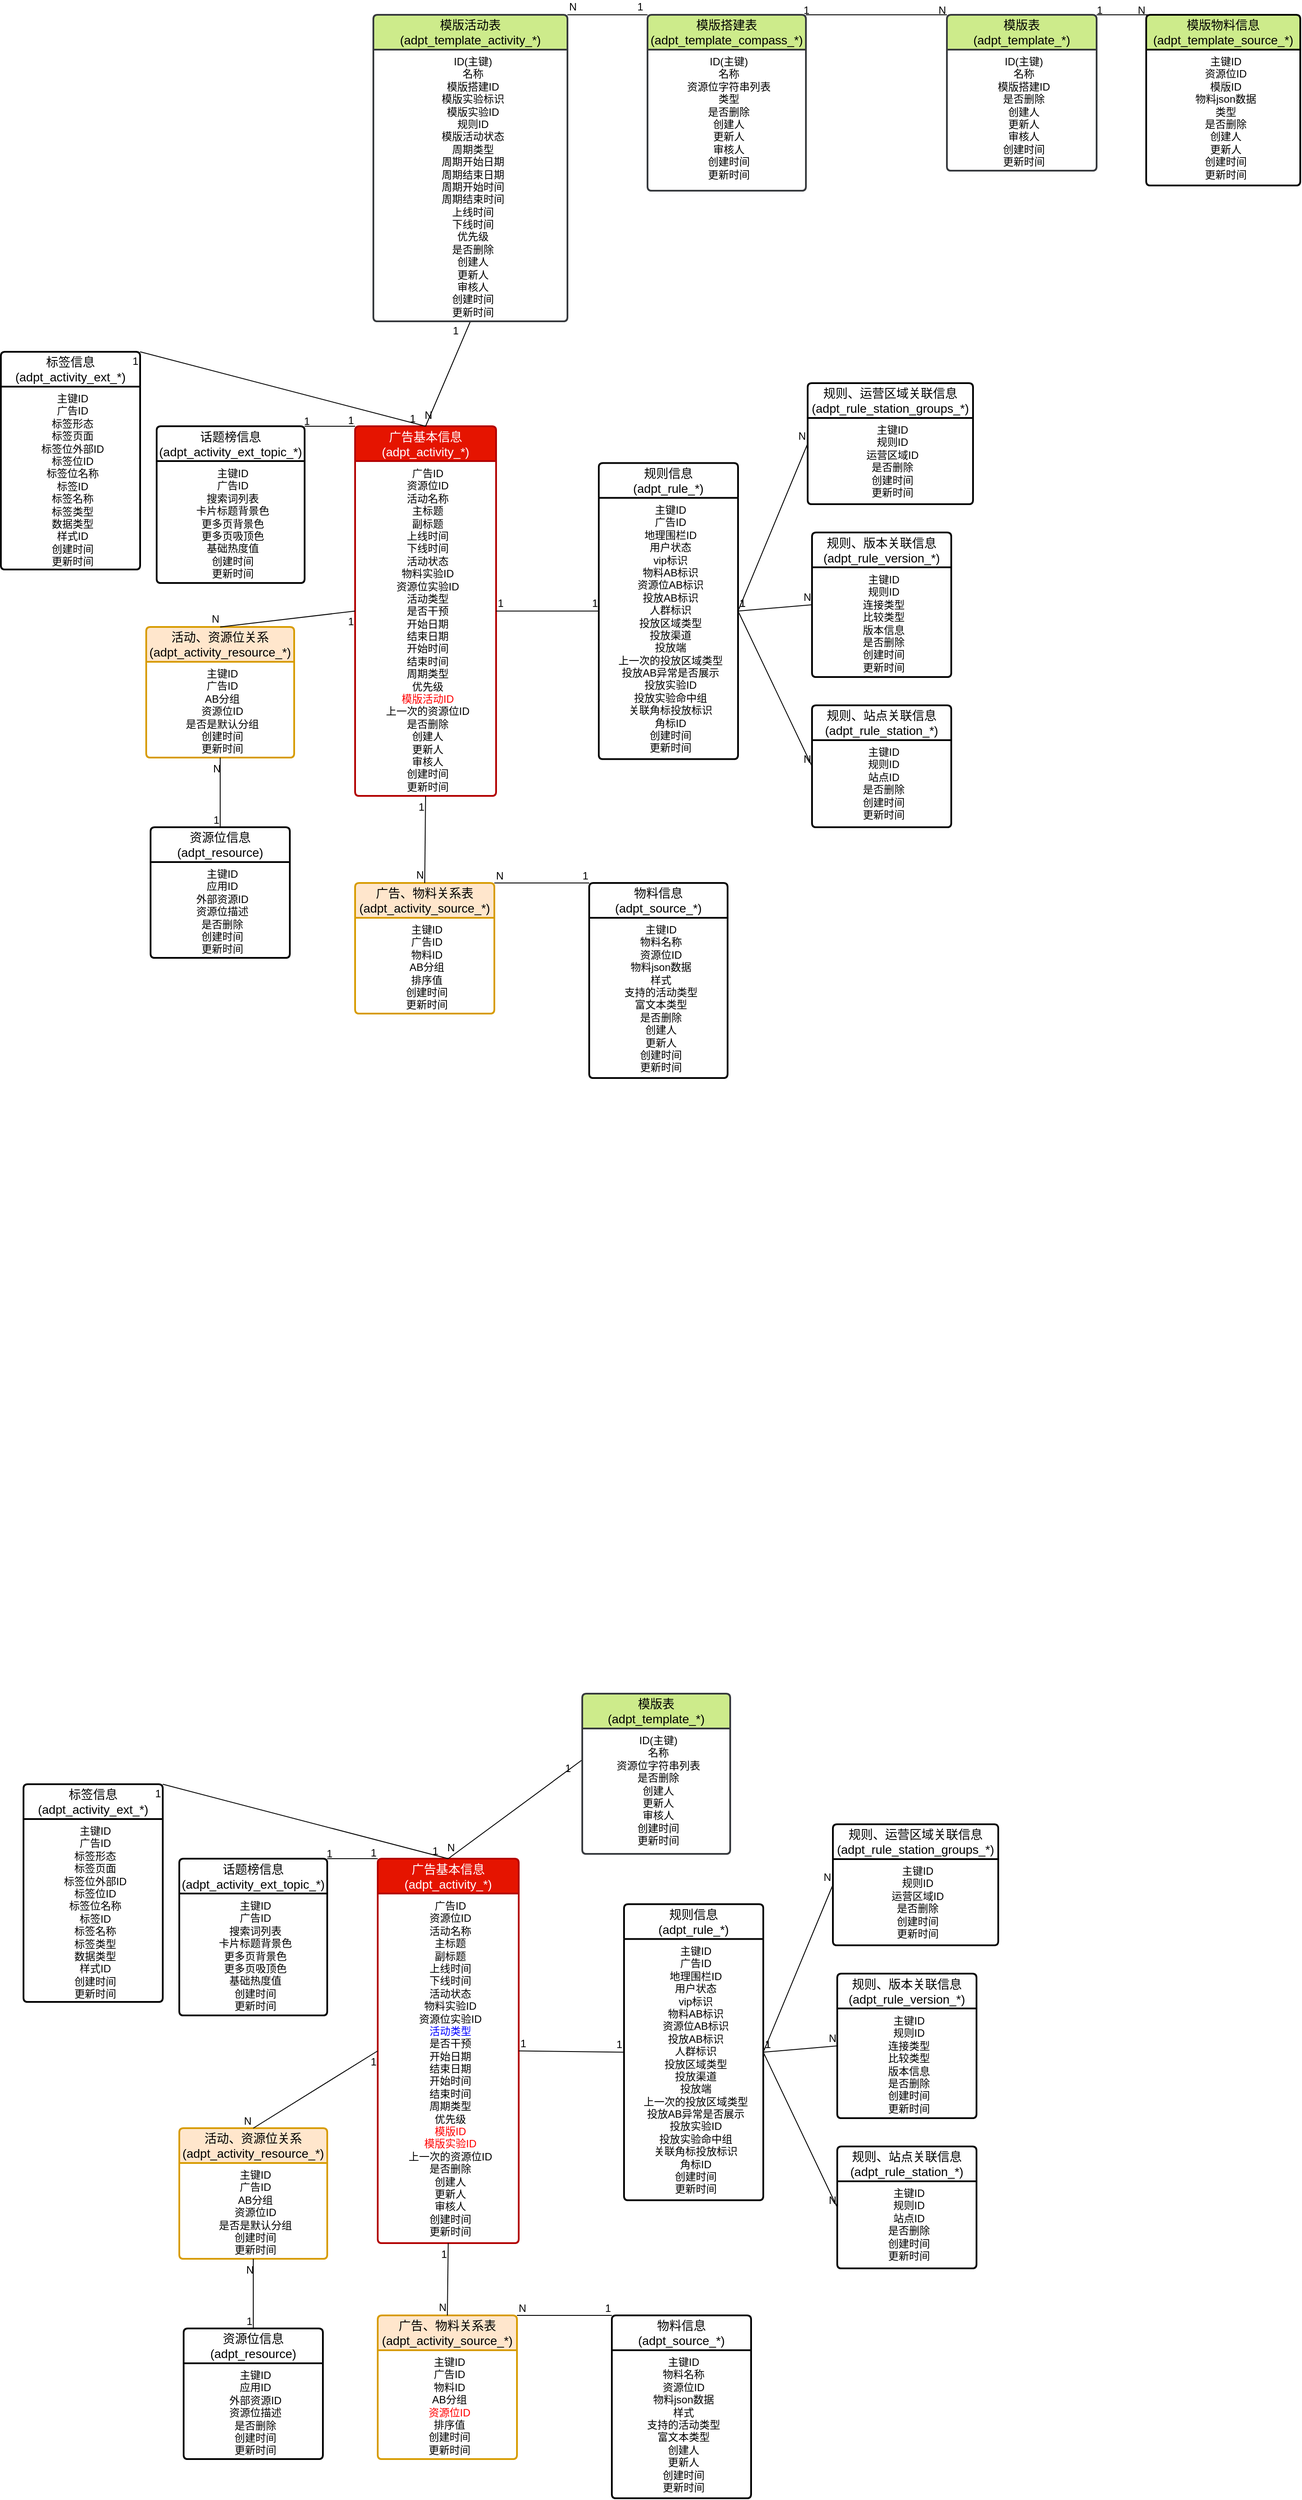 <mxfile version="21.7.5" type="github">
  <diagram id="J9S4pAInpbBgbPKqcIev" name="Page-1">
    <mxGraphModel dx="37" dy="395" grid="0" gridSize="10" guides="1" tooltips="1" connect="1" arrows="1" fold="1" page="0" pageScale="1" pageWidth="827" pageHeight="1169" background="#FFFFFF" math="0" shadow="0">
      <root>
        <mxCell id="0" />
        <mxCell id="1" parent="0" />
        <mxCell id="zD2Na2t0oZL5t_VKpWng-9" value="广告基本信息&lt;br&gt;(adpt_activity_*)" style="swimlane;childLayout=stackLayout;horizontal=1;startSize=40;horizontalStack=0;rounded=1;fontSize=14;fontStyle=0;strokeWidth=2;resizeParent=0;resizeLast=1;shadow=0;dashed=0;align=center;arcSize=4;whiteSpace=wrap;html=1;fillColor=#e51400;fontColor=#ffffff;strokeColor=#B20000;" parent="1" vertex="1">
          <mxGeometry x="1275" y="715.5" width="162" height="424.5" as="geometry">
            <mxRectangle x="1340" y="1010" width="140" height="29" as="alternateBounds" />
          </mxGeometry>
        </mxCell>
        <mxCell id="zD2Na2t0oZL5t_VKpWng-10" value="广告ID&lt;br&gt;资源位ID&lt;br&gt;活动名称&lt;br&gt;主标题&lt;br&gt;副标题&lt;br&gt;上线时间&lt;br&gt;下线时间&lt;br&gt;活动状态&lt;br&gt;物料实验ID&lt;br&gt;资源位实验ID&lt;br&gt;活动类型&lt;br&gt;是否干预&lt;br&gt;开始日期&lt;br&gt;结束日期&lt;br&gt;开始时间&lt;br&gt;结束时间&lt;br&gt;周期类型&lt;br&gt;优先级&lt;br&gt;&lt;font color=&quot;#ff0000&quot;&gt;模版活动ID&lt;/font&gt;&lt;br&gt;上一次的资源位ID&lt;br&gt;是否删除&lt;br&gt;创建人&lt;br&gt;更新人&lt;br&gt;审核人&lt;br&gt;创建时间&lt;br&gt;更新时间" style="align=center;strokeColor=none;fillColor=none;spacingLeft=4;fontSize=12;verticalAlign=top;resizable=0;rotatable=0;part=1;html=1;" parent="zD2Na2t0oZL5t_VKpWng-9" vertex="1">
          <mxGeometry y="40" width="162" height="384.5" as="geometry" />
        </mxCell>
        <mxCell id="zD2Na2t0oZL5t_VKpWng-11" value="标签信息&lt;br&gt;(adpt_activity_ext_*)" style="swimlane;childLayout=stackLayout;horizontal=1;startSize=40;horizontalStack=0;rounded=1;fontSize=14;fontStyle=0;strokeWidth=2;resizeParent=0;resizeLast=1;shadow=0;dashed=0;align=center;arcSize=4;whiteSpace=wrap;html=1;" parent="1" vertex="1">
          <mxGeometry x="868" y="630" width="160" height="250" as="geometry">
            <mxRectangle x="1250" y="880" width="120" height="29" as="alternateBounds" />
          </mxGeometry>
        </mxCell>
        <mxCell id="zD2Na2t0oZL5t_VKpWng-12" value="主键ID&lt;br&gt;广告ID&lt;br&gt;标签形态&lt;br&gt;标签页面&lt;br&gt;标签位外部ID&lt;br&gt;标签位ID&lt;br&gt;标签位名称&lt;br&gt;标签ID&lt;br&gt;标签名称&lt;br&gt;标签类型&lt;br&gt;数据类型&lt;br&gt;样式ID&lt;br&gt;创建时间&lt;br style=&quot;border-color: var(--border-color);&quot;&gt;更新时间" style="align=center;strokeColor=none;fillColor=none;spacingLeft=4;fontSize=12;verticalAlign=top;resizable=0;rotatable=0;part=1;html=1;" parent="zD2Na2t0oZL5t_VKpWng-11" vertex="1">
          <mxGeometry y="40" width="160" height="210" as="geometry" />
        </mxCell>
        <mxCell id="zD2Na2t0oZL5t_VKpWng-13" value="话题榜信息&lt;br&gt;(adpt_activity_ext_topic_*)" style="swimlane;childLayout=stackLayout;horizontal=1;startSize=40;horizontalStack=0;rounded=1;fontSize=14;fontStyle=0;strokeWidth=2;resizeParent=0;resizeLast=1;shadow=0;dashed=0;align=center;arcSize=4;whiteSpace=wrap;html=1;" parent="1" vertex="1">
          <mxGeometry x="1047" y="715.5" width="170" height="180" as="geometry">
            <mxRectangle x="1480" y="880" width="120" height="29" as="alternateBounds" />
          </mxGeometry>
        </mxCell>
        <mxCell id="zD2Na2t0oZL5t_VKpWng-14" value="主键ID&lt;br&gt;广告ID&lt;br&gt;搜索词列表&lt;br&gt;卡片标题背景色&lt;br&gt;更多页背景色&lt;br&gt;更多页吸顶色&lt;br&gt;基础热度值&lt;br&gt;创建时间&lt;br style=&quot;border-color: var(--border-color);&quot;&gt;更新时间" style="align=center;strokeColor=none;fillColor=none;spacingLeft=4;fontSize=12;verticalAlign=top;resizable=0;rotatable=0;part=1;html=1;" parent="zD2Na2t0oZL5t_VKpWng-13" vertex="1">
          <mxGeometry y="40" width="170" height="140" as="geometry" />
        </mxCell>
        <mxCell id="zD2Na2t0oZL5t_VKpWng-15" value="活动、资源位关系&lt;br&gt;(adpt_activity_resource_*)" style="swimlane;childLayout=stackLayout;horizontal=1;startSize=40;horizontalStack=0;rounded=1;fontSize=14;fontStyle=0;strokeWidth=2;resizeParent=0;resizeLast=1;shadow=0;dashed=0;align=center;arcSize=4;whiteSpace=wrap;html=1;fillColor=#ffe6cc;strokeColor=#d79b00;" parent="1" vertex="1">
          <mxGeometry x="1035" y="946" width="170" height="150" as="geometry">
            <mxRectangle x="1150" y="1060" width="150" height="29" as="alternateBounds" />
          </mxGeometry>
        </mxCell>
        <mxCell id="zD2Na2t0oZL5t_VKpWng-16" value="主键ID&lt;br&gt;广告ID&lt;br&gt;AB分组&lt;br&gt;资源位ID&lt;br&gt;是否是默认分组&lt;br&gt;创建时间&lt;br style=&quot;border-color: var(--border-color);&quot;&gt;更新时间" style="align=center;strokeColor=none;fillColor=none;spacingLeft=4;fontSize=12;verticalAlign=top;resizable=0;rotatable=0;part=1;html=1;" parent="zD2Na2t0oZL5t_VKpWng-15" vertex="1">
          <mxGeometry y="40" width="170" height="110" as="geometry" />
        </mxCell>
        <mxCell id="zD2Na2t0oZL5t_VKpWng-17" value="广告、物料关系表&lt;br&gt;(adpt_activity_source_*)" style="swimlane;childLayout=stackLayout;horizontal=1;startSize=40;horizontalStack=0;rounded=1;fontSize=14;fontStyle=0;strokeWidth=2;resizeParent=0;resizeLast=1;shadow=0;dashed=0;align=center;arcSize=4;whiteSpace=wrap;html=1;fillColor=#ffe6cc;strokeColor=#d79b00;" parent="1" vertex="1">
          <mxGeometry x="1275" y="1240" width="160" height="150" as="geometry">
            <mxRectangle x="1330" y="1110" width="160" height="29" as="alternateBounds" />
          </mxGeometry>
        </mxCell>
        <mxCell id="zD2Na2t0oZL5t_VKpWng-18" value="主键ID&lt;br&gt;广告ID&lt;br&gt;物料ID&lt;br&gt;AB分组&lt;br&gt;排序值&lt;br&gt;创建时间&lt;br style=&quot;border-color: var(--border-color);&quot;&gt;更新时间" style="align=center;strokeColor=none;fillColor=none;spacingLeft=4;fontSize=12;verticalAlign=top;resizable=0;rotatable=0;part=1;html=1;" parent="zD2Na2t0oZL5t_VKpWng-17" vertex="1">
          <mxGeometry y="40" width="160" height="110" as="geometry" />
        </mxCell>
        <mxCell id="zD2Na2t0oZL5t_VKpWng-19" value="资源位信息&lt;br&gt;(adpt_resource)" style="swimlane;childLayout=stackLayout;horizontal=1;startSize=40;horizontalStack=0;rounded=1;fontSize=14;fontStyle=0;strokeWidth=2;resizeParent=0;resizeLast=1;shadow=0;dashed=0;align=center;arcSize=4;whiteSpace=wrap;html=1;" parent="1" vertex="1">
          <mxGeometry x="1040" y="1176" width="160" height="150" as="geometry">
            <mxRectangle x="1170" y="1310" width="120" height="29" as="alternateBounds" />
          </mxGeometry>
        </mxCell>
        <mxCell id="zD2Na2t0oZL5t_VKpWng-20" value="主键ID&lt;br&gt;应用ID&lt;br&gt;外部资源ID&lt;br&gt;资源位描述&lt;br&gt;是否删除&lt;br&gt;创建时间&lt;br style=&quot;border-color: var(--border-color);&quot;&gt;更新时间" style="align=center;strokeColor=none;fillColor=none;spacingLeft=4;fontSize=12;verticalAlign=top;resizable=0;rotatable=0;part=1;html=1;" parent="zD2Na2t0oZL5t_VKpWng-19" vertex="1">
          <mxGeometry y="40" width="160" height="110" as="geometry" />
        </mxCell>
        <mxCell id="zD2Na2t0oZL5t_VKpWng-21" value="规则信息&lt;br&gt;(adpt_rule_*)" style="swimlane;childLayout=stackLayout;horizontal=1;startSize=40;horizontalStack=0;rounded=1;fontSize=14;fontStyle=0;strokeWidth=2;resizeParent=0;resizeLast=1;shadow=0;dashed=0;align=center;arcSize=4;whiteSpace=wrap;html=1;" parent="1" vertex="1">
          <mxGeometry x="1555" y="757.75" width="160" height="340" as="geometry">
            <mxRectangle x="1550" y="854.5" width="160" height="29" as="alternateBounds" />
          </mxGeometry>
        </mxCell>
        <mxCell id="zD2Na2t0oZL5t_VKpWng-22" value="主键ID&lt;br&gt;广告ID&lt;br&gt;地理围栏ID&lt;br&gt;用户状态&lt;br&gt;vip标识&lt;br&gt;物料AB标识&lt;br&gt;资源位AB标识&lt;br&gt;投放AB标识&lt;br&gt;人群标识&lt;br&gt;投放区域类型&lt;br&gt;投放渠道&lt;br&gt;投放端&lt;br&gt;上一次的投放区域类型&lt;br&gt;投放AB异常是否展示&lt;br&gt;投放实验ID&lt;br&gt;投放实验命中组&lt;br&gt;关联角标投放标识&lt;br&gt;角标ID&lt;br&gt;创建时间&lt;br&gt;更新时间" style="align=center;strokeColor=none;fillColor=none;spacingLeft=4;fontSize=12;verticalAlign=top;resizable=0;rotatable=0;part=1;html=1;" parent="zD2Na2t0oZL5t_VKpWng-21" vertex="1">
          <mxGeometry y="40" width="160" height="300" as="geometry" />
        </mxCell>
        <mxCell id="zD2Na2t0oZL5t_VKpWng-23" value="规则、运营区域关联信息&lt;br&gt;(adpt_rule_station_groups_*)" style="swimlane;childLayout=stackLayout;horizontal=1;startSize=40;horizontalStack=0;rounded=1;fontSize=14;fontStyle=0;strokeWidth=2;resizeParent=0;resizeLast=1;shadow=0;dashed=0;align=center;arcSize=4;whiteSpace=wrap;html=1;" parent="1" vertex="1">
          <mxGeometry x="1795" y="666" width="190" height="139" as="geometry">
            <mxRectangle x="1790" y="880" width="200" height="29" as="alternateBounds" />
          </mxGeometry>
        </mxCell>
        <mxCell id="zD2Na2t0oZL5t_VKpWng-24" value="主键ID&lt;br&gt;规则ID&lt;br&gt;运营区域ID&lt;br&gt;是否删除&lt;br&gt;创建时间&lt;br&gt;更新时间" style="align=center;strokeColor=none;fillColor=none;spacingLeft=4;fontSize=12;verticalAlign=top;resizable=0;rotatable=0;part=1;html=1;" parent="zD2Na2t0oZL5t_VKpWng-23" vertex="1">
          <mxGeometry y="40" width="190" height="99" as="geometry" />
        </mxCell>
        <mxCell id="zD2Na2t0oZL5t_VKpWng-25" style="edgeStyle=orthogonalEdgeStyle;rounded=0;orthogonalLoop=1;jettySize=auto;html=1;exitX=0.5;exitY=1;exitDx=0;exitDy=0;" parent="zD2Na2t0oZL5t_VKpWng-23" source="zD2Na2t0oZL5t_VKpWng-24" target="zD2Na2t0oZL5t_VKpWng-24" edge="1">
          <mxGeometry relative="1" as="geometry" />
        </mxCell>
        <mxCell id="zD2Na2t0oZL5t_VKpWng-27" value="规则、站点关联信息&lt;br&gt;(adpt_rule_station_*)" style="swimlane;childLayout=stackLayout;horizontal=1;startSize=40;horizontalStack=0;rounded=1;fontSize=14;fontStyle=0;strokeWidth=2;resizeParent=0;resizeLast=1;shadow=0;dashed=0;align=center;arcSize=4;whiteSpace=wrap;html=1;" parent="1" vertex="1">
          <mxGeometry x="1800" y="1036" width="160" height="140" as="geometry">
            <mxRectangle x="1795" y="1140" width="170" height="29" as="alternateBounds" />
          </mxGeometry>
        </mxCell>
        <mxCell id="zD2Na2t0oZL5t_VKpWng-28" value="主键ID&lt;br&gt;规则ID&lt;br&gt;站点ID&lt;br&gt;是否删除&lt;br&gt;创建时间&lt;br&gt;更新时间" style="align=center;strokeColor=none;fillColor=none;spacingLeft=4;fontSize=12;verticalAlign=top;resizable=0;rotatable=0;part=1;html=1;" parent="zD2Na2t0oZL5t_VKpWng-27" vertex="1">
          <mxGeometry y="40" width="160" height="100" as="geometry" />
        </mxCell>
        <mxCell id="zD2Na2t0oZL5t_VKpWng-29" style="edgeStyle=orthogonalEdgeStyle;rounded=0;orthogonalLoop=1;jettySize=auto;html=1;exitX=0.5;exitY=1;exitDx=0;exitDy=0;" parent="zD2Na2t0oZL5t_VKpWng-27" source="zD2Na2t0oZL5t_VKpWng-28" target="zD2Na2t0oZL5t_VKpWng-28" edge="1">
          <mxGeometry relative="1" as="geometry" />
        </mxCell>
        <mxCell id="zD2Na2t0oZL5t_VKpWng-30" value="规则、版本关联信息&lt;br&gt;(adpt_rule_version_*)" style="swimlane;childLayout=stackLayout;horizontal=1;startSize=40;horizontalStack=0;rounded=1;fontSize=14;fontStyle=0;strokeWidth=2;resizeParent=0;resizeLast=1;shadow=0;dashed=0;align=center;arcSize=4;whiteSpace=wrap;html=1;" parent="1" vertex="1">
          <mxGeometry x="1800" y="837.5" width="160" height="166" as="geometry">
            <mxRectangle x="1790" y="1010" width="180" height="29" as="alternateBounds" />
          </mxGeometry>
        </mxCell>
        <mxCell id="zD2Na2t0oZL5t_VKpWng-31" value="主键ID&lt;br&gt;规则ID&lt;br&gt;连接类型&lt;br&gt;比较类型&lt;br&gt;版本信息&lt;br&gt;是否删除&lt;br&gt;创建时间&lt;br&gt;更新时间" style="align=center;strokeColor=none;fillColor=none;spacingLeft=4;fontSize=12;verticalAlign=top;resizable=0;rotatable=0;part=1;html=1;" parent="zD2Na2t0oZL5t_VKpWng-30" vertex="1">
          <mxGeometry y="40" width="160" height="126" as="geometry" />
        </mxCell>
        <mxCell id="zD2Na2t0oZL5t_VKpWng-32" style="edgeStyle=orthogonalEdgeStyle;rounded=0;orthogonalLoop=1;jettySize=auto;html=1;exitX=0.5;exitY=1;exitDx=0;exitDy=0;" parent="zD2Na2t0oZL5t_VKpWng-30" source="zD2Na2t0oZL5t_VKpWng-31" target="zD2Na2t0oZL5t_VKpWng-31" edge="1">
          <mxGeometry relative="1" as="geometry" />
        </mxCell>
        <mxCell id="zD2Na2t0oZL5t_VKpWng-33" value="物料信息&lt;br&gt;(adpt_source_*)" style="swimlane;childLayout=stackLayout;horizontal=1;startSize=40;horizontalStack=0;rounded=1;fontSize=14;fontStyle=0;strokeWidth=2;resizeParent=0;resizeLast=1;shadow=0;dashed=0;align=center;arcSize=4;whiteSpace=wrap;html=1;" parent="1" vertex="1">
          <mxGeometry x="1544" y="1240" width="159" height="224" as="geometry">
            <mxRectangle x="1350" y="1260" width="120" height="29" as="alternateBounds" />
          </mxGeometry>
        </mxCell>
        <mxCell id="zD2Na2t0oZL5t_VKpWng-34" value="主键ID&lt;br&gt;物料名称&lt;br&gt;资源位ID&lt;br&gt;物料json数据&lt;br&gt;样式&lt;br&gt;支持的活动类型&lt;br&gt;富文本类型&lt;br&gt;是否删除&lt;br&gt;创建人&lt;br&gt;更新人&lt;br&gt;创建时间&lt;br&gt;更新时间" style="align=center;strokeColor=none;fillColor=none;spacingLeft=4;fontSize=12;verticalAlign=top;resizable=0;rotatable=0;part=1;html=1;" parent="zD2Na2t0oZL5t_VKpWng-33" vertex="1">
          <mxGeometry y="40" width="159" height="184" as="geometry" />
        </mxCell>
        <mxCell id="zD2Na2t0oZL5t_VKpWng-35" value="" style="endArrow=none;html=1;rounded=0;exitX=1;exitY=0.5;exitDx=0;exitDy=0;entryX=0;entryY=0.5;entryDx=0;entryDy=0;" parent="1" source="zD2Na2t0oZL5t_VKpWng-9" target="zD2Na2t0oZL5t_VKpWng-21" edge="1">
          <mxGeometry relative="1" as="geometry">
            <mxPoint x="1445" y="920.07" as="sourcePoint" />
            <mxPoint x="1605" y="920.07" as="targetPoint" />
          </mxGeometry>
        </mxCell>
        <mxCell id="zD2Na2t0oZL5t_VKpWng-36" value="1" style="resizable=0;html=1;whiteSpace=wrap;align=left;verticalAlign=bottom;" parent="zD2Na2t0oZL5t_VKpWng-35" connectable="0" vertex="1">
          <mxGeometry x="-1" relative="1" as="geometry" />
        </mxCell>
        <mxCell id="zD2Na2t0oZL5t_VKpWng-37" value="1" style="resizable=0;html=1;whiteSpace=wrap;align=right;verticalAlign=bottom;" parent="zD2Na2t0oZL5t_VKpWng-35" connectable="0" vertex="1">
          <mxGeometry x="1" relative="1" as="geometry" />
        </mxCell>
        <mxCell id="zD2Na2t0oZL5t_VKpWng-39" value="" style="endArrow=none;html=1;rounded=0;exitX=1;exitY=0.5;exitDx=0;exitDy=0;entryX=0;entryY=0.5;entryDx=0;entryDy=0;" parent="1" source="zD2Na2t0oZL5t_VKpWng-21" target="zD2Na2t0oZL5t_VKpWng-23" edge="1">
          <mxGeometry relative="1" as="geometry">
            <mxPoint x="1645" y="1005" as="sourcePoint" />
            <mxPoint x="1805" y="1005" as="targetPoint" />
          </mxGeometry>
        </mxCell>
        <mxCell id="zD2Na2t0oZL5t_VKpWng-40" value="1" style="resizable=0;html=1;whiteSpace=wrap;align=left;verticalAlign=bottom;" parent="zD2Na2t0oZL5t_VKpWng-39" connectable="0" vertex="1">
          <mxGeometry x="-1" relative="1" as="geometry" />
        </mxCell>
        <mxCell id="zD2Na2t0oZL5t_VKpWng-41" value="N" style="resizable=0;html=1;whiteSpace=wrap;align=right;verticalAlign=bottom;" parent="zD2Na2t0oZL5t_VKpWng-39" connectable="0" vertex="1">
          <mxGeometry x="1" relative="1" as="geometry" />
        </mxCell>
        <mxCell id="zD2Na2t0oZL5t_VKpWng-42" value="" style="endArrow=none;html=1;rounded=0;entryX=0;entryY=0.5;entryDx=0;entryDy=0;exitX=1;exitY=0.5;exitDx=0;exitDy=0;" parent="1" source="zD2Na2t0oZL5t_VKpWng-21" target="zD2Na2t0oZL5t_VKpWng-30" edge="1">
          <mxGeometry relative="1" as="geometry">
            <mxPoint x="1705" y="926" as="sourcePoint" />
            <mxPoint x="1755" y="1065" as="targetPoint" />
          </mxGeometry>
        </mxCell>
        <mxCell id="zD2Na2t0oZL5t_VKpWng-43" value="1" style="resizable=0;html=1;whiteSpace=wrap;align=left;verticalAlign=bottom;" parent="zD2Na2t0oZL5t_VKpWng-42" connectable="0" vertex="1">
          <mxGeometry x="-1" relative="1" as="geometry" />
        </mxCell>
        <mxCell id="zD2Na2t0oZL5t_VKpWng-44" value="N" style="resizable=0;html=1;whiteSpace=wrap;align=right;verticalAlign=bottom;" parent="zD2Na2t0oZL5t_VKpWng-42" connectable="0" vertex="1">
          <mxGeometry x="1" relative="1" as="geometry" />
        </mxCell>
        <mxCell id="zD2Na2t0oZL5t_VKpWng-45" value="" style="endArrow=none;html=1;rounded=0;entryX=0;entryY=0.5;entryDx=0;entryDy=0;exitX=1;exitY=0.5;exitDx=0;exitDy=0;" parent="1" source="zD2Na2t0oZL5t_VKpWng-21" target="zD2Na2t0oZL5t_VKpWng-27" edge="1">
          <mxGeometry relative="1" as="geometry">
            <mxPoint x="1715" y="931" as="sourcePoint" />
            <mxPoint x="1815" y="931" as="targetPoint" />
          </mxGeometry>
        </mxCell>
        <mxCell id="zD2Na2t0oZL5t_VKpWng-46" value="1" style="resizable=0;html=1;whiteSpace=wrap;align=left;verticalAlign=bottom;" parent="zD2Na2t0oZL5t_VKpWng-45" connectable="0" vertex="1">
          <mxGeometry x="-1" relative="1" as="geometry" />
        </mxCell>
        <mxCell id="zD2Na2t0oZL5t_VKpWng-47" value="N" style="resizable=0;html=1;whiteSpace=wrap;align=right;verticalAlign=bottom;" parent="zD2Na2t0oZL5t_VKpWng-45" connectable="0" vertex="1">
          <mxGeometry x="1" relative="1" as="geometry" />
        </mxCell>
        <mxCell id="zD2Na2t0oZL5t_VKpWng-50" value="" style="endArrow=none;html=1;rounded=0;exitX=0.5;exitY=0;exitDx=0;exitDy=0;entryX=1;entryY=0;entryDx=0;entryDy=0;" parent="1" source="zD2Na2t0oZL5t_VKpWng-9" target="zD2Na2t0oZL5t_VKpWng-11" edge="1">
          <mxGeometry relative="1" as="geometry">
            <mxPoint x="1385" y="1320.16" as="sourcePoint" />
            <mxPoint x="1545" y="1320.16" as="targetPoint" />
          </mxGeometry>
        </mxCell>
        <mxCell id="zD2Na2t0oZL5t_VKpWng-51" value="1" style="resizable=0;html=1;whiteSpace=wrap;align=left;verticalAlign=bottom;" parent="zD2Na2t0oZL5t_VKpWng-50" connectable="0" vertex="1">
          <mxGeometry x="-1" relative="1" as="geometry">
            <mxPoint x="-20" as="offset" />
          </mxGeometry>
        </mxCell>
        <mxCell id="zD2Na2t0oZL5t_VKpWng-52" value="1" style="resizable=0;html=1;whiteSpace=wrap;align=right;verticalAlign=bottom;" parent="zD2Na2t0oZL5t_VKpWng-50" connectable="0" vertex="1">
          <mxGeometry x="1" relative="1" as="geometry">
            <mxPoint y="20" as="offset" />
          </mxGeometry>
        </mxCell>
        <mxCell id="zD2Na2t0oZL5t_VKpWng-53" value="" style="endArrow=none;html=1;rounded=0;exitX=0.5;exitY=1;exitDx=0;exitDy=0;entryX=0.5;entryY=0;entryDx=0;entryDy=0;" parent="1" source="zD2Na2t0oZL5t_VKpWng-9" target="zD2Na2t0oZL5t_VKpWng-17" edge="1">
          <mxGeometry relative="1" as="geometry">
            <mxPoint x="1415" y="1256" as="sourcePoint" />
            <mxPoint x="1575" y="1256" as="targetPoint" />
          </mxGeometry>
        </mxCell>
        <mxCell id="zD2Na2t0oZL5t_VKpWng-54" value="1" style="resizable=0;html=1;whiteSpace=wrap;align=left;verticalAlign=bottom;" parent="zD2Na2t0oZL5t_VKpWng-53" connectable="0" vertex="1">
          <mxGeometry x="-1" relative="1" as="geometry">
            <mxPoint x="-10" y="21" as="offset" />
          </mxGeometry>
        </mxCell>
        <mxCell id="zD2Na2t0oZL5t_VKpWng-55" value="N" style="resizable=0;html=1;whiteSpace=wrap;align=right;verticalAlign=bottom;" parent="zD2Na2t0oZL5t_VKpWng-53" connectable="0" vertex="1">
          <mxGeometry x="1" relative="1" as="geometry" />
        </mxCell>
        <mxCell id="zD2Na2t0oZL5t_VKpWng-56" value="" style="endArrow=none;html=1;rounded=0;entryX=1;entryY=0;entryDx=0;entryDy=0;exitX=0;exitY=0;exitDx=0;exitDy=0;" parent="1" source="zD2Na2t0oZL5t_VKpWng-9" target="zD2Na2t0oZL5t_VKpWng-13" edge="1">
          <mxGeometry relative="1" as="geometry">
            <mxPoint x="1281" y="716" as="sourcePoint" />
            <mxPoint x="1765" y="1306" as="targetPoint" />
          </mxGeometry>
        </mxCell>
        <mxCell id="zD2Na2t0oZL5t_VKpWng-57" value="1" style="resizable=0;html=1;whiteSpace=wrap;align=left;verticalAlign=bottom;" parent="zD2Na2t0oZL5t_VKpWng-56" connectable="0" vertex="1">
          <mxGeometry x="-1" relative="1" as="geometry">
            <mxPoint x="-10" y="2" as="offset" />
          </mxGeometry>
        </mxCell>
        <mxCell id="zD2Na2t0oZL5t_VKpWng-58" value="1" style="resizable=0;html=1;whiteSpace=wrap;align=right;verticalAlign=bottom;" parent="zD2Na2t0oZL5t_VKpWng-56" connectable="0" vertex="1">
          <mxGeometry x="1" relative="1" as="geometry">
            <mxPoint x="7" y="3" as="offset" />
          </mxGeometry>
        </mxCell>
        <mxCell id="zD2Na2t0oZL5t_VKpWng-59" value="" style="endArrow=none;html=1;rounded=0;exitX=1;exitY=0;exitDx=0;exitDy=0;entryX=0;entryY=0;entryDx=0;entryDy=0;" parent="1" source="zD2Na2t0oZL5t_VKpWng-17" target="zD2Na2t0oZL5t_VKpWng-33" edge="1">
          <mxGeometry relative="1" as="geometry">
            <mxPoint x="1414.74" y="1035" as="sourcePoint" />
            <mxPoint x="1414.74" y="1105" as="targetPoint" />
          </mxGeometry>
        </mxCell>
        <mxCell id="zD2Na2t0oZL5t_VKpWng-60" value="N" style="resizable=0;html=1;whiteSpace=wrap;align=left;verticalAlign=bottom;" parent="zD2Na2t0oZL5t_VKpWng-59" connectable="0" vertex="1">
          <mxGeometry x="-1" relative="1" as="geometry">
            <mxPoint as="offset" />
          </mxGeometry>
        </mxCell>
        <mxCell id="zD2Na2t0oZL5t_VKpWng-61" value="1" style="resizable=0;html=1;whiteSpace=wrap;align=right;verticalAlign=bottom;" parent="zD2Na2t0oZL5t_VKpWng-59" connectable="0" vertex="1">
          <mxGeometry x="1" relative="1" as="geometry" />
        </mxCell>
        <mxCell id="zD2Na2t0oZL5t_VKpWng-65" value="" style="endArrow=none;html=1;rounded=0;exitX=0;exitY=0.5;exitDx=0;exitDy=0;entryX=0.5;entryY=0;entryDx=0;entryDy=0;" parent="1" source="zD2Na2t0oZL5t_VKpWng-9" target="zD2Na2t0oZL5t_VKpWng-15" edge="1">
          <mxGeometry relative="1" as="geometry">
            <mxPoint x="1684.74" y="935" as="sourcePoint" />
            <mxPoint x="1684.74" y="1006" as="targetPoint" />
          </mxGeometry>
        </mxCell>
        <mxCell id="zD2Na2t0oZL5t_VKpWng-66" value="1" style="resizable=0;html=1;whiteSpace=wrap;align=left;verticalAlign=bottom;" parent="zD2Na2t0oZL5t_VKpWng-65" connectable="0" vertex="1">
          <mxGeometry x="-1" relative="1" as="geometry">
            <mxPoint x="-10" y="21" as="offset" />
          </mxGeometry>
        </mxCell>
        <mxCell id="zD2Na2t0oZL5t_VKpWng-67" value="N" style="resizable=0;html=1;whiteSpace=wrap;align=right;verticalAlign=bottom;" parent="zD2Na2t0oZL5t_VKpWng-65" connectable="0" vertex="1">
          <mxGeometry x="1" relative="1" as="geometry" />
        </mxCell>
        <mxCell id="zD2Na2t0oZL5t_VKpWng-68" value="" style="endArrow=none;html=1;rounded=0;exitX=0.5;exitY=1;exitDx=0;exitDy=0;entryX=0.5;entryY=0;entryDx=0;entryDy=0;" parent="1" source="zD2Na2t0oZL5t_VKpWng-15" target="zD2Na2t0oZL5t_VKpWng-19" edge="1">
          <mxGeometry relative="1" as="geometry">
            <mxPoint x="1140" y="994" as="sourcePoint" />
            <mxPoint x="1140" y="1064" as="targetPoint" />
          </mxGeometry>
        </mxCell>
        <mxCell id="zD2Na2t0oZL5t_VKpWng-69" value="N" style="resizable=0;html=1;whiteSpace=wrap;align=left;verticalAlign=bottom;" parent="zD2Na2t0oZL5t_VKpWng-68" connectable="0" vertex="1">
          <mxGeometry x="-1" relative="1" as="geometry">
            <mxPoint x="-10" y="21" as="offset" />
          </mxGeometry>
        </mxCell>
        <mxCell id="zD2Na2t0oZL5t_VKpWng-70" value="1" style="resizable=0;html=1;whiteSpace=wrap;align=right;verticalAlign=bottom;" parent="zD2Na2t0oZL5t_VKpWng-68" connectable="0" vertex="1">
          <mxGeometry x="1" relative="1" as="geometry" />
        </mxCell>
        <mxCell id="zD2Na2t0oZL5t_VKpWng-91" value="" style="endArrow=none;html=1;rounded=0;entryX=0.5;entryY=1;entryDx=0;entryDy=0;exitX=0.5;exitY=0;exitDx=0;exitDy=0;" parent="1" source="zD2Na2t0oZL5t_VKpWng-9" target="zD2Na2t0oZL5t_VKpWng-85" edge="1">
          <mxGeometry relative="1" as="geometry">
            <mxPoint x="1590" y="630" as="sourcePoint" />
            <mxPoint x="1219" y="513" as="targetPoint" />
          </mxGeometry>
        </mxCell>
        <mxCell id="zD2Na2t0oZL5t_VKpWng-92" value="N" style="resizable=0;html=1;whiteSpace=wrap;align=left;verticalAlign=bottom;" parent="zD2Na2t0oZL5t_VKpWng-91" connectable="0" vertex="1">
          <mxGeometry x="-1" relative="1" as="geometry">
            <mxPoint x="-3" y="-4" as="offset" />
          </mxGeometry>
        </mxCell>
        <mxCell id="zD2Na2t0oZL5t_VKpWng-93" value="1" style="resizable=0;html=1;whiteSpace=wrap;align=right;verticalAlign=bottom;" parent="zD2Na2t0oZL5t_VKpWng-91" connectable="0" vertex="1">
          <mxGeometry x="1" relative="1" as="geometry">
            <mxPoint x="-12" y="19" as="offset" />
          </mxGeometry>
        </mxCell>
        <mxCell id="Z7hwIqOiemJ5htSWevwk-11" style="edgeStyle=orthogonalEdgeStyle;rounded=0;orthogonalLoop=1;jettySize=auto;html=1;exitX=1;exitY=0;exitDx=0;exitDy=0;entryX=0;entryY=0;entryDx=0;entryDy=0;endArrow=none;endFill=0;" parent="1" source="zD2Na2t0oZL5t_VKpWng-77" target="Z7hwIqOiemJ5htSWevwk-2" edge="1">
          <mxGeometry relative="1" as="geometry">
            <Array as="points">
              <mxPoint x="1881" y="243" />
              <mxPoint x="1881" y="243" />
            </Array>
          </mxGeometry>
        </mxCell>
        <mxCell id="zD2Na2t0oZL5t_VKpWng-77" value="模版搭建表&lt;br&gt;(adpt_template_compass_*)" style="swimlane;childLayout=stackLayout;horizontal=1;startSize=40;horizontalStack=0;rounded=1;fontSize=14;fontStyle=0;strokeWidth=2;resizeParent=0;resizeLast=1;shadow=0;dashed=0;align=center;arcSize=4;whiteSpace=wrap;html=1;fillColor=#cdeb8b;strokeColor=#36393d;" parent="1" vertex="1">
          <mxGeometry x="1611" y="243" width="182" height="202" as="geometry">
            <mxRectangle x="1550" y="854.5" width="160" height="29" as="alternateBounds" />
          </mxGeometry>
        </mxCell>
        <mxCell id="zD2Na2t0oZL5t_VKpWng-78" value="ID(主键)&lt;br style=&quot;border-color: var(--border-color);&quot;&gt;名称&lt;br&gt;资源位字符串列表&lt;br&gt;类型&lt;br style=&quot;border-color: var(--border-color);&quot;&gt;是否删除&lt;br style=&quot;border-color: var(--border-color);&quot;&gt;创建人&lt;br style=&quot;border-color: var(--border-color);&quot;&gt;更新人&lt;br style=&quot;border-color: var(--border-color);&quot;&gt;审核人&lt;br style=&quot;border-color: var(--border-color);&quot;&gt;创建时间&lt;br style=&quot;border-color: var(--border-color);&quot;&gt;更新时间" style="align=center;strokeColor=none;fillColor=none;spacingLeft=4;fontSize=12;verticalAlign=top;resizable=0;rotatable=0;part=1;html=1;" parent="zD2Na2t0oZL5t_VKpWng-77" vertex="1">
          <mxGeometry y="40" width="182" height="162" as="geometry" />
        </mxCell>
        <mxCell id="zD2Na2t0oZL5t_VKpWng-84" value="模版活动表&lt;br&gt;(adpt_template_activity_*)" style="swimlane;childLayout=stackLayout;horizontal=1;startSize=40;horizontalStack=0;rounded=1;fontSize=14;fontStyle=0;strokeWidth=2;resizeParent=0;resizeLast=1;shadow=0;dashed=0;align=center;arcSize=4;whiteSpace=wrap;html=1;fillColor=#cdeb8b;strokeColor=#36393d;" parent="1" vertex="1">
          <mxGeometry x="1296" y="243" width="223" height="352" as="geometry">
            <mxRectangle x="1550" y="854.5" width="160" height="29" as="alternateBounds" />
          </mxGeometry>
        </mxCell>
        <mxCell id="zD2Na2t0oZL5t_VKpWng-85" value="ID(主键)&lt;br&gt;名称&lt;br style=&quot;border-color: var(--border-color);&quot;&gt;模版搭建ID&lt;br&gt;模版实验标识&lt;br&gt;模版实验ID&lt;br&gt;规则ID&lt;br&gt;模版活动状态&lt;br&gt;周期类型&lt;br&gt;周期开始日期&lt;br&gt;周期结束日期&lt;br&gt;周期开始时间&lt;br&gt;周期结束时间&lt;br&gt;上线时间&lt;br&gt;下线时间&lt;br&gt;优先级&lt;br style=&quot;border-color: var(--border-color);&quot;&gt;是否删除&lt;br style=&quot;border-color: var(--border-color);&quot;&gt;创建人&lt;br style=&quot;border-color: var(--border-color);&quot;&gt;更新人&lt;br style=&quot;border-color: var(--border-color);&quot;&gt;审核人&lt;br style=&quot;border-color: var(--border-color);&quot;&gt;创建时间&lt;br style=&quot;border-color: var(--border-color);&quot;&gt;更新时间" style="align=center;strokeColor=none;fillColor=none;spacingLeft=4;fontSize=12;verticalAlign=top;resizable=0;rotatable=0;part=1;html=1;" parent="zD2Na2t0oZL5t_VKpWng-84" vertex="1">
          <mxGeometry y="40" width="223" height="312" as="geometry" />
        </mxCell>
        <mxCell id="zD2Na2t0oZL5t_VKpWng-94" value="" style="endArrow=none;html=1;rounded=0;entryX=0;entryY=0;entryDx=0;entryDy=0;exitX=1;exitY=0;exitDx=0;exitDy=0;" parent="1" source="zD2Na2t0oZL5t_VKpWng-84" target="zD2Na2t0oZL5t_VKpWng-77" edge="1">
          <mxGeometry relative="1" as="geometry">
            <mxPoint x="1585.5" y="323" as="sourcePoint" />
            <mxPoint x="1759.5" y="86" as="targetPoint" />
          </mxGeometry>
        </mxCell>
        <mxCell id="zD2Na2t0oZL5t_VKpWng-95" value="N" style="resizable=0;html=1;whiteSpace=wrap;align=left;verticalAlign=bottom;" parent="zD2Na2t0oZL5t_VKpWng-94" connectable="0" vertex="1">
          <mxGeometry x="-1" relative="1" as="geometry">
            <mxPoint y="-1" as="offset" />
          </mxGeometry>
        </mxCell>
        <mxCell id="zD2Na2t0oZL5t_VKpWng-96" value="1" style="resizable=0;html=1;whiteSpace=wrap;align=right;verticalAlign=bottom;" parent="zD2Na2t0oZL5t_VKpWng-94" connectable="0" vertex="1">
          <mxGeometry x="1" relative="1" as="geometry">
            <mxPoint x="-4" y="-1" as="offset" />
          </mxGeometry>
        </mxCell>
        <mxCell id="Z7hwIqOiemJ5htSWevwk-2" value="模版表&lt;br&gt;(adpt_template_*)" style="swimlane;childLayout=stackLayout;horizontal=1;startSize=40;horizontalStack=0;rounded=1;fontSize=14;fontStyle=0;strokeWidth=2;resizeParent=0;resizeLast=1;shadow=0;dashed=0;align=center;arcSize=4;whiteSpace=wrap;html=1;fillColor=#cdeb8b;strokeColor=#36393d;" parent="1" vertex="1">
          <mxGeometry x="1955" y="243" width="172" height="179" as="geometry">
            <mxRectangle x="1550" y="854.5" width="160" height="29" as="alternateBounds" />
          </mxGeometry>
        </mxCell>
        <mxCell id="Z7hwIqOiemJ5htSWevwk-3" value="ID(主键)&lt;br&gt;名称&lt;br style=&quot;border-color: var(--border-color);&quot;&gt;模版搭建ID&lt;br style=&quot;border-color: var(--border-color);&quot;&gt;是否删除&lt;br style=&quot;border-color: var(--border-color);&quot;&gt;创建人&lt;br style=&quot;border-color: var(--border-color);&quot;&gt;更新人&lt;br style=&quot;border-color: var(--border-color);&quot;&gt;审核人&lt;br style=&quot;border-color: var(--border-color);&quot;&gt;创建时间&lt;br style=&quot;border-color: var(--border-color);&quot;&gt;更新时间" style="align=center;strokeColor=none;fillColor=none;spacingLeft=4;fontSize=12;verticalAlign=top;resizable=0;rotatable=0;part=1;html=1;" parent="Z7hwIqOiemJ5htSWevwk-2" vertex="1">
          <mxGeometry y="40" width="172" height="139" as="geometry" />
        </mxCell>
        <mxCell id="Z7hwIqOiemJ5htSWevwk-4" value="模版物料信息&lt;br&gt;(adpt_template_source_*)" style="swimlane;childLayout=stackLayout;horizontal=1;startSize=40;horizontalStack=0;rounded=1;fontSize=14;fontStyle=0;strokeWidth=2;resizeParent=0;resizeLast=1;shadow=0;dashed=0;align=center;arcSize=4;whiteSpace=wrap;html=1;fillColor=#CDEB8B;" parent="1" vertex="1">
          <mxGeometry x="2184" y="243" width="177" height="196" as="geometry">
            <mxRectangle x="1350" y="1260" width="120" height="29" as="alternateBounds" />
          </mxGeometry>
        </mxCell>
        <mxCell id="Z7hwIqOiemJ5htSWevwk-5" value="主键ID&lt;br&gt;资源位ID&lt;br&gt;模版ID&lt;br&gt;物料json数据&lt;br&gt;类型&lt;br&gt;是否删除&lt;br&gt;创建人&lt;br&gt;更新人&lt;br&gt;创建时间&lt;br&gt;更新时间" style="align=center;strokeColor=none;fillColor=none;spacingLeft=4;fontSize=12;verticalAlign=top;resizable=0;rotatable=0;part=1;html=1;" parent="Z7hwIqOiemJ5htSWevwk-4" vertex="1">
          <mxGeometry y="40" width="177" height="156" as="geometry" />
        </mxCell>
        <mxCell id="Z7hwIqOiemJ5htSWevwk-17" value="" style="group" parent="1" vertex="1" connectable="0">
          <mxGeometry x="1798.003" y="243" width="157" height="3" as="geometry" />
        </mxCell>
        <mxCell id="Z7hwIqOiemJ5htSWevwk-18" style="edgeStyle=orthogonalEdgeStyle;rounded=0;orthogonalLoop=1;jettySize=auto;html=1;exitX=1;exitY=0;exitDx=0;exitDy=0;entryX=0;entryY=0;entryDx=0;entryDy=0;endArrow=none;endFill=0;" parent="Z7hwIqOiemJ5htSWevwk-17" edge="1">
          <mxGeometry relative="1" as="geometry">
            <Array as="points">
              <mxPoint x="72.997" />
              <mxPoint x="72.997" />
            </Array>
          </mxGeometry>
        </mxCell>
        <mxCell id="Z7hwIqOiemJ5htSWevwk-19" value="1" style="resizable=0;html=1;whiteSpace=wrap;align=right;verticalAlign=bottom;" parent="Z7hwIqOiemJ5htSWevwk-17" connectable="0" vertex="1">
          <mxGeometry y="3" as="geometry" />
        </mxCell>
        <mxCell id="Z7hwIqOiemJ5htSWevwk-20" value="N" style="resizable=0;html=1;whiteSpace=wrap;align=right;verticalAlign=bottom;" parent="Z7hwIqOiemJ5htSWevwk-17" connectable="0" vertex="1">
          <mxGeometry x="157" y="3" as="geometry" />
        </mxCell>
        <mxCell id="Z7hwIqOiemJ5htSWevwk-7" style="edgeStyle=orthogonalEdgeStyle;rounded=0;orthogonalLoop=1;jettySize=auto;html=1;entryX=0;entryY=0;entryDx=0;entryDy=0;endArrow=none;endFill=0;exitX=1;exitY=0;exitDx=0;exitDy=0;" parent="1" source="Z7hwIqOiemJ5htSWevwk-2" target="Z7hwIqOiemJ5htSWevwk-4" edge="1">
          <mxGeometry relative="1" as="geometry">
            <mxPoint x="2143" y="242" as="sourcePoint" />
            <Array as="points">
              <mxPoint x="2195" y="243" />
              <mxPoint x="2195" y="243" />
            </Array>
          </mxGeometry>
        </mxCell>
        <mxCell id="Z7hwIqOiemJ5htSWevwk-6" value="1" style="resizable=0;html=1;whiteSpace=wrap;align=right;verticalAlign=bottom;" parent="1" connectable="0" vertex="1">
          <mxGeometry x="2135.003" y="246" as="geometry" />
        </mxCell>
        <mxCell id="Z7hwIqOiemJ5htSWevwk-8" value="N" style="resizable=0;html=1;whiteSpace=wrap;align=right;verticalAlign=bottom;" parent="1" connectable="0" vertex="1">
          <mxGeometry x="2184.003" y="246" as="geometry" />
        </mxCell>
        <mxCell id="Z7hwIqOiemJ5htSWevwk-81" value="广告基本信息&lt;br&gt;(adpt_activity_*)" style="swimlane;childLayout=stackLayout;horizontal=1;startSize=40;horizontalStack=0;rounded=1;fontSize=14;fontStyle=0;strokeWidth=2;resizeParent=0;resizeLast=1;shadow=0;dashed=0;align=center;arcSize=4;whiteSpace=wrap;html=1;fillColor=#e51400;fontColor=#ffffff;strokeColor=#B20000;" parent="1" vertex="1">
          <mxGeometry x="1301" y="2360.5" width="162" height="441.5" as="geometry">
            <mxRectangle x="1340" y="1010" width="140" height="29" as="alternateBounds" />
          </mxGeometry>
        </mxCell>
        <mxCell id="Z7hwIqOiemJ5htSWevwk-82" value="广告ID&lt;br&gt;资源位ID&lt;br&gt;活动名称&lt;br&gt;主标题&lt;br&gt;副标题&lt;br&gt;上线时间&lt;br&gt;下线时间&lt;br&gt;活动状态&lt;br&gt;物料实验ID&lt;br&gt;资源位实验ID&lt;br&gt;&lt;font color=&quot;#0000ff&quot;&gt;活动类型&lt;/font&gt;&lt;br&gt;是否干预&lt;br&gt;开始日期&lt;br&gt;结束日期&lt;br&gt;开始时间&lt;br&gt;结束时间&lt;br&gt;周期类型&lt;br&gt;优先级&lt;br&gt;&lt;font color=&quot;#ff0000&quot;&gt;模版ID&lt;br&gt;模版实验ID&lt;/font&gt;&lt;br&gt;上一次的资源位ID&lt;br&gt;是否删除&lt;br&gt;创建人&lt;br&gt;更新人&lt;br&gt;审核人&lt;br&gt;创建时间&lt;br&gt;更新时间" style="align=center;strokeColor=none;fillColor=none;spacingLeft=4;fontSize=12;verticalAlign=top;resizable=0;rotatable=0;part=1;html=1;" parent="Z7hwIqOiemJ5htSWevwk-81" vertex="1">
          <mxGeometry y="40" width="162" height="401.5" as="geometry" />
        </mxCell>
        <mxCell id="Z7hwIqOiemJ5htSWevwk-83" value="标签信息&lt;br&gt;(adpt_activity_ext_*)" style="swimlane;childLayout=stackLayout;horizontal=1;startSize=40;horizontalStack=0;rounded=1;fontSize=14;fontStyle=0;strokeWidth=2;resizeParent=0;resizeLast=1;shadow=0;dashed=0;align=center;arcSize=4;whiteSpace=wrap;html=1;" parent="1" vertex="1">
          <mxGeometry x="894" y="2275" width="160" height="250" as="geometry">
            <mxRectangle x="1250" y="880" width="120" height="29" as="alternateBounds" />
          </mxGeometry>
        </mxCell>
        <mxCell id="Z7hwIqOiemJ5htSWevwk-84" value="主键ID&lt;br&gt;广告ID&lt;br&gt;标签形态&lt;br&gt;标签页面&lt;br&gt;标签位外部ID&lt;br&gt;标签位ID&lt;br&gt;标签位名称&lt;br&gt;标签ID&lt;br&gt;标签名称&lt;br&gt;标签类型&lt;br&gt;数据类型&lt;br&gt;样式ID&lt;br&gt;创建时间&lt;br style=&quot;border-color: var(--border-color);&quot;&gt;更新时间" style="align=center;strokeColor=none;fillColor=none;spacingLeft=4;fontSize=12;verticalAlign=top;resizable=0;rotatable=0;part=1;html=1;" parent="Z7hwIqOiemJ5htSWevwk-83" vertex="1">
          <mxGeometry y="40" width="160" height="210" as="geometry" />
        </mxCell>
        <mxCell id="Z7hwIqOiemJ5htSWevwk-85" value="话题榜信息&lt;br&gt;(adpt_activity_ext_topic_*)" style="swimlane;childLayout=stackLayout;horizontal=1;startSize=40;horizontalStack=0;rounded=1;fontSize=14;fontStyle=0;strokeWidth=2;resizeParent=0;resizeLast=1;shadow=0;dashed=0;align=center;arcSize=4;whiteSpace=wrap;html=1;" parent="1" vertex="1">
          <mxGeometry x="1073" y="2360.5" width="170" height="180" as="geometry">
            <mxRectangle x="1480" y="880" width="120" height="29" as="alternateBounds" />
          </mxGeometry>
        </mxCell>
        <mxCell id="Z7hwIqOiemJ5htSWevwk-86" value="主键ID&lt;br&gt;广告ID&lt;br&gt;搜索词列表&lt;br&gt;卡片标题背景色&lt;br&gt;更多页背景色&lt;br&gt;更多页吸顶色&lt;br&gt;基础热度值&lt;br&gt;创建时间&lt;br style=&quot;border-color: var(--border-color);&quot;&gt;更新时间" style="align=center;strokeColor=none;fillColor=none;spacingLeft=4;fontSize=12;verticalAlign=top;resizable=0;rotatable=0;part=1;html=1;" parent="Z7hwIqOiemJ5htSWevwk-85" vertex="1">
          <mxGeometry y="40" width="170" height="140" as="geometry" />
        </mxCell>
        <mxCell id="Z7hwIqOiemJ5htSWevwk-87" value="活动、资源位关系&lt;br&gt;(adpt_activity_resource_*)" style="swimlane;childLayout=stackLayout;horizontal=1;startSize=40;horizontalStack=0;rounded=1;fontSize=14;fontStyle=0;strokeWidth=2;resizeParent=0;resizeLast=1;shadow=0;dashed=0;align=center;arcSize=4;whiteSpace=wrap;html=1;fillColor=#ffe6cc;strokeColor=#d79b00;" parent="1" vertex="1">
          <mxGeometry x="1073" y="2670" width="170" height="150" as="geometry">
            <mxRectangle x="1150" y="1060" width="150" height="29" as="alternateBounds" />
          </mxGeometry>
        </mxCell>
        <mxCell id="Z7hwIqOiemJ5htSWevwk-88" value="主键ID&lt;br&gt;广告ID&lt;br&gt;AB分组&lt;br&gt;资源位ID&lt;br&gt;是否是默认分组&lt;br&gt;创建时间&lt;br style=&quot;border-color: var(--border-color);&quot;&gt;更新时间" style="align=center;strokeColor=none;fillColor=none;spacingLeft=4;fontSize=12;verticalAlign=top;resizable=0;rotatable=0;part=1;html=1;" parent="Z7hwIqOiemJ5htSWevwk-87" vertex="1">
          <mxGeometry y="40" width="170" height="110" as="geometry" />
        </mxCell>
        <mxCell id="Z7hwIqOiemJ5htSWevwk-89" value="广告、物料关系表&lt;br&gt;(adpt_activity_source_*)" style="swimlane;childLayout=stackLayout;horizontal=1;startSize=40;horizontalStack=0;rounded=1;fontSize=14;fontStyle=0;strokeWidth=2;resizeParent=0;resizeLast=1;shadow=0;dashed=0;align=center;arcSize=4;whiteSpace=wrap;html=1;fillColor=#ffe6cc;strokeColor=#d79b00;" parent="1" vertex="1">
          <mxGeometry x="1301" y="2885" width="160" height="165" as="geometry">
            <mxRectangle x="1330" y="1110" width="160" height="29" as="alternateBounds" />
          </mxGeometry>
        </mxCell>
        <mxCell id="Z7hwIqOiemJ5htSWevwk-90" value="主键ID&lt;br&gt;广告ID&lt;br&gt;物料ID&lt;br&gt;AB分组&lt;br&gt;&lt;font color=&quot;#ff0000&quot;&gt;资源位ID&lt;/font&gt;&lt;br&gt;排序值&lt;br&gt;创建时间&lt;br style=&quot;border-color: var(--border-color);&quot;&gt;更新时间" style="align=center;strokeColor=none;fillColor=none;spacingLeft=4;fontSize=12;verticalAlign=top;resizable=0;rotatable=0;part=1;html=1;" parent="Z7hwIqOiemJ5htSWevwk-89" vertex="1">
          <mxGeometry y="40" width="160" height="125" as="geometry" />
        </mxCell>
        <mxCell id="Z7hwIqOiemJ5htSWevwk-91" value="资源位信息&lt;br&gt;(adpt_resource)" style="swimlane;childLayout=stackLayout;horizontal=1;startSize=40;horizontalStack=0;rounded=1;fontSize=14;fontStyle=0;strokeWidth=2;resizeParent=0;resizeLast=1;shadow=0;dashed=0;align=center;arcSize=4;whiteSpace=wrap;html=1;" parent="1" vertex="1">
          <mxGeometry x="1078" y="2900" width="160" height="150" as="geometry">
            <mxRectangle x="1170" y="1310" width="120" height="29" as="alternateBounds" />
          </mxGeometry>
        </mxCell>
        <mxCell id="Z7hwIqOiemJ5htSWevwk-92" value="主键ID&lt;br&gt;应用ID&lt;br&gt;外部资源ID&lt;br&gt;资源位描述&lt;br&gt;是否删除&lt;br&gt;创建时间&lt;br style=&quot;border-color: var(--border-color);&quot;&gt;更新时间" style="align=center;strokeColor=none;fillColor=none;spacingLeft=4;fontSize=12;verticalAlign=top;resizable=0;rotatable=0;part=1;html=1;" parent="Z7hwIqOiemJ5htSWevwk-91" vertex="1">
          <mxGeometry y="40" width="160" height="110" as="geometry" />
        </mxCell>
        <mxCell id="Z7hwIqOiemJ5htSWevwk-93" value="规则信息&lt;br&gt;(adpt_rule_*)" style="swimlane;childLayout=stackLayout;horizontal=1;startSize=40;horizontalStack=0;rounded=1;fontSize=14;fontStyle=0;strokeWidth=2;resizeParent=0;resizeLast=1;shadow=0;dashed=0;align=center;arcSize=4;whiteSpace=wrap;html=1;" parent="1" vertex="1">
          <mxGeometry x="1584" y="2412.75" width="160" height="340" as="geometry">
            <mxRectangle x="1550" y="854.5" width="160" height="29" as="alternateBounds" />
          </mxGeometry>
        </mxCell>
        <mxCell id="Z7hwIqOiemJ5htSWevwk-94" value="主键ID&lt;br&gt;广告ID&lt;br&gt;地理围栏ID&lt;br&gt;用户状态&lt;br&gt;vip标识&lt;br&gt;物料AB标识&lt;br&gt;资源位AB标识&lt;br&gt;投放AB标识&lt;br&gt;人群标识&lt;br&gt;投放区域类型&lt;br&gt;投放渠道&lt;br&gt;投放端&lt;br&gt;上一次的投放区域类型&lt;br&gt;投放AB异常是否展示&lt;br&gt;投放实验ID&lt;br&gt;投放实验命中组&lt;br&gt;关联角标投放标识&lt;br&gt;角标ID&lt;br&gt;创建时间&lt;br&gt;更新时间" style="align=center;strokeColor=none;fillColor=none;spacingLeft=4;fontSize=12;verticalAlign=top;resizable=0;rotatable=0;part=1;html=1;" parent="Z7hwIqOiemJ5htSWevwk-93" vertex="1">
          <mxGeometry y="40" width="160" height="300" as="geometry" />
        </mxCell>
        <mxCell id="Z7hwIqOiemJ5htSWevwk-95" value="规则、运营区域关联信息&lt;br&gt;(adpt_rule_station_groups_*)" style="swimlane;childLayout=stackLayout;horizontal=1;startSize=40;horizontalStack=0;rounded=1;fontSize=14;fontStyle=0;strokeWidth=2;resizeParent=0;resizeLast=1;shadow=0;dashed=0;align=center;arcSize=4;whiteSpace=wrap;html=1;" parent="1" vertex="1">
          <mxGeometry x="1824" y="2321" width="190" height="139" as="geometry">
            <mxRectangle x="1790" y="880" width="200" height="29" as="alternateBounds" />
          </mxGeometry>
        </mxCell>
        <mxCell id="Z7hwIqOiemJ5htSWevwk-96" value="主键ID&lt;br&gt;规则ID&lt;br&gt;运营区域ID&lt;br&gt;是否删除&lt;br&gt;创建时间&lt;br&gt;更新时间" style="align=center;strokeColor=none;fillColor=none;spacingLeft=4;fontSize=12;verticalAlign=top;resizable=0;rotatable=0;part=1;html=1;" parent="Z7hwIqOiemJ5htSWevwk-95" vertex="1">
          <mxGeometry y="40" width="190" height="99" as="geometry" />
        </mxCell>
        <mxCell id="Z7hwIqOiemJ5htSWevwk-97" style="edgeStyle=orthogonalEdgeStyle;rounded=0;orthogonalLoop=1;jettySize=auto;html=1;exitX=0.5;exitY=1;exitDx=0;exitDy=0;" parent="Z7hwIqOiemJ5htSWevwk-95" source="Z7hwIqOiemJ5htSWevwk-96" target="Z7hwIqOiemJ5htSWevwk-96" edge="1">
          <mxGeometry relative="1" as="geometry" />
        </mxCell>
        <mxCell id="Z7hwIqOiemJ5htSWevwk-98" value="规则、站点关联信息&lt;br&gt;(adpt_rule_station_*)" style="swimlane;childLayout=stackLayout;horizontal=1;startSize=40;horizontalStack=0;rounded=1;fontSize=14;fontStyle=0;strokeWidth=2;resizeParent=0;resizeLast=1;shadow=0;dashed=0;align=center;arcSize=4;whiteSpace=wrap;html=1;" parent="1" vertex="1">
          <mxGeometry x="1829" y="2691" width="160" height="140" as="geometry">
            <mxRectangle x="1795" y="1140" width="170" height="29" as="alternateBounds" />
          </mxGeometry>
        </mxCell>
        <mxCell id="Z7hwIqOiemJ5htSWevwk-99" value="主键ID&lt;br&gt;规则ID&lt;br&gt;站点ID&lt;br&gt;是否删除&lt;br&gt;创建时间&lt;br&gt;更新时间" style="align=center;strokeColor=none;fillColor=none;spacingLeft=4;fontSize=12;verticalAlign=top;resizable=0;rotatable=0;part=1;html=1;" parent="Z7hwIqOiemJ5htSWevwk-98" vertex="1">
          <mxGeometry y="40" width="160" height="100" as="geometry" />
        </mxCell>
        <mxCell id="Z7hwIqOiemJ5htSWevwk-100" style="edgeStyle=orthogonalEdgeStyle;rounded=0;orthogonalLoop=1;jettySize=auto;html=1;exitX=0.5;exitY=1;exitDx=0;exitDy=0;" parent="Z7hwIqOiemJ5htSWevwk-98" source="Z7hwIqOiemJ5htSWevwk-99" target="Z7hwIqOiemJ5htSWevwk-99" edge="1">
          <mxGeometry relative="1" as="geometry" />
        </mxCell>
        <mxCell id="Z7hwIqOiemJ5htSWevwk-101" value="规则、版本关联信息&lt;br&gt;(adpt_rule_version_*)" style="swimlane;childLayout=stackLayout;horizontal=1;startSize=40;horizontalStack=0;rounded=1;fontSize=14;fontStyle=0;strokeWidth=2;resizeParent=0;resizeLast=1;shadow=0;dashed=0;align=center;arcSize=4;whiteSpace=wrap;html=1;" parent="1" vertex="1">
          <mxGeometry x="1829" y="2492.5" width="160" height="166" as="geometry">
            <mxRectangle x="1790" y="1010" width="180" height="29" as="alternateBounds" />
          </mxGeometry>
        </mxCell>
        <mxCell id="Z7hwIqOiemJ5htSWevwk-102" value="主键ID&lt;br&gt;规则ID&lt;br&gt;连接类型&lt;br&gt;比较类型&lt;br&gt;版本信息&lt;br&gt;是否删除&lt;br&gt;创建时间&lt;br&gt;更新时间" style="align=center;strokeColor=none;fillColor=none;spacingLeft=4;fontSize=12;verticalAlign=top;resizable=0;rotatable=0;part=1;html=1;" parent="Z7hwIqOiemJ5htSWevwk-101" vertex="1">
          <mxGeometry y="40" width="160" height="126" as="geometry" />
        </mxCell>
        <mxCell id="Z7hwIqOiemJ5htSWevwk-103" style="edgeStyle=orthogonalEdgeStyle;rounded=0;orthogonalLoop=1;jettySize=auto;html=1;exitX=0.5;exitY=1;exitDx=0;exitDy=0;" parent="Z7hwIqOiemJ5htSWevwk-101" source="Z7hwIqOiemJ5htSWevwk-102" target="Z7hwIqOiemJ5htSWevwk-102" edge="1">
          <mxGeometry relative="1" as="geometry" />
        </mxCell>
        <mxCell id="Z7hwIqOiemJ5htSWevwk-104" value="物料信息&lt;br&gt;(adpt_source_*)" style="swimlane;childLayout=stackLayout;horizontal=1;startSize=40;horizontalStack=0;rounded=1;fontSize=14;fontStyle=0;strokeWidth=2;resizeParent=0;resizeLast=1;shadow=0;dashed=0;align=center;arcSize=4;whiteSpace=wrap;html=1;" parent="1" vertex="1">
          <mxGeometry x="1570" y="2885" width="160" height="210" as="geometry">
            <mxRectangle x="1350" y="1260" width="120" height="29" as="alternateBounds" />
          </mxGeometry>
        </mxCell>
        <mxCell id="Z7hwIqOiemJ5htSWevwk-105" value="主键ID&lt;br&gt;物料名称&lt;br&gt;资源位ID&lt;br&gt;物料json数据&lt;br&gt;样式&lt;br&gt;支持的活动类型&lt;br&gt;富文本类型&lt;br&gt;创建人&lt;br&gt;更新人&lt;br&gt;创建时间&lt;br&gt;更新时间" style="align=center;strokeColor=none;fillColor=none;spacingLeft=4;fontSize=12;verticalAlign=top;resizable=0;rotatable=0;part=1;html=1;" parent="Z7hwIqOiemJ5htSWevwk-104" vertex="1">
          <mxGeometry y="40" width="160" height="170" as="geometry" />
        </mxCell>
        <mxCell id="Z7hwIqOiemJ5htSWevwk-106" value="" style="endArrow=none;html=1;rounded=0;exitX=1;exitY=0.5;exitDx=0;exitDy=0;entryX=0;entryY=0.5;entryDx=0;entryDy=0;" parent="1" source="Z7hwIqOiemJ5htSWevwk-81" target="Z7hwIqOiemJ5htSWevwk-93" edge="1">
          <mxGeometry relative="1" as="geometry">
            <mxPoint x="1471" y="2565.07" as="sourcePoint" />
            <mxPoint x="1631" y="2565.07" as="targetPoint" />
          </mxGeometry>
        </mxCell>
        <mxCell id="Z7hwIqOiemJ5htSWevwk-107" value="1" style="resizable=0;html=1;whiteSpace=wrap;align=left;verticalAlign=bottom;" parent="Z7hwIqOiemJ5htSWevwk-106" connectable="0" vertex="1">
          <mxGeometry x="-1" relative="1" as="geometry" />
        </mxCell>
        <mxCell id="Z7hwIqOiemJ5htSWevwk-108" value="1" style="resizable=0;html=1;whiteSpace=wrap;align=right;verticalAlign=bottom;" parent="Z7hwIqOiemJ5htSWevwk-106" connectable="0" vertex="1">
          <mxGeometry x="1" relative="1" as="geometry" />
        </mxCell>
        <mxCell id="Z7hwIqOiemJ5htSWevwk-109" value="" style="endArrow=none;html=1;rounded=0;exitX=1;exitY=0.5;exitDx=0;exitDy=0;entryX=0;entryY=0.5;entryDx=0;entryDy=0;" parent="1" source="Z7hwIqOiemJ5htSWevwk-93" target="Z7hwIqOiemJ5htSWevwk-95" edge="1">
          <mxGeometry relative="1" as="geometry">
            <mxPoint x="1674" y="2660" as="sourcePoint" />
            <mxPoint x="1834" y="2660" as="targetPoint" />
          </mxGeometry>
        </mxCell>
        <mxCell id="Z7hwIqOiemJ5htSWevwk-110" value="1" style="resizable=0;html=1;whiteSpace=wrap;align=left;verticalAlign=bottom;" parent="Z7hwIqOiemJ5htSWevwk-109" connectable="0" vertex="1">
          <mxGeometry x="-1" relative="1" as="geometry" />
        </mxCell>
        <mxCell id="Z7hwIqOiemJ5htSWevwk-111" value="N" style="resizable=0;html=1;whiteSpace=wrap;align=right;verticalAlign=bottom;" parent="Z7hwIqOiemJ5htSWevwk-109" connectable="0" vertex="1">
          <mxGeometry x="1" relative="1" as="geometry" />
        </mxCell>
        <mxCell id="Z7hwIqOiemJ5htSWevwk-112" value="" style="endArrow=none;html=1;rounded=0;entryX=0;entryY=0.5;entryDx=0;entryDy=0;exitX=1;exitY=0.5;exitDx=0;exitDy=0;" parent="1" source="Z7hwIqOiemJ5htSWevwk-93" target="Z7hwIqOiemJ5htSWevwk-101" edge="1">
          <mxGeometry relative="1" as="geometry">
            <mxPoint x="1734" y="2581" as="sourcePoint" />
            <mxPoint x="1784" y="2720" as="targetPoint" />
          </mxGeometry>
        </mxCell>
        <mxCell id="Z7hwIqOiemJ5htSWevwk-113" value="1" style="resizable=0;html=1;whiteSpace=wrap;align=left;verticalAlign=bottom;" parent="Z7hwIqOiemJ5htSWevwk-112" connectable="0" vertex="1">
          <mxGeometry x="-1" relative="1" as="geometry" />
        </mxCell>
        <mxCell id="Z7hwIqOiemJ5htSWevwk-114" value="N" style="resizable=0;html=1;whiteSpace=wrap;align=right;verticalAlign=bottom;" parent="Z7hwIqOiemJ5htSWevwk-112" connectable="0" vertex="1">
          <mxGeometry x="1" relative="1" as="geometry" />
        </mxCell>
        <mxCell id="Z7hwIqOiemJ5htSWevwk-115" value="" style="endArrow=none;html=1;rounded=0;entryX=0;entryY=0.5;entryDx=0;entryDy=0;exitX=1;exitY=0.5;exitDx=0;exitDy=0;" parent="1" source="Z7hwIqOiemJ5htSWevwk-93" target="Z7hwIqOiemJ5htSWevwk-98" edge="1">
          <mxGeometry relative="1" as="geometry">
            <mxPoint x="1744" y="2586" as="sourcePoint" />
            <mxPoint x="1844" y="2586" as="targetPoint" />
          </mxGeometry>
        </mxCell>
        <mxCell id="Z7hwIqOiemJ5htSWevwk-116" value="1" style="resizable=0;html=1;whiteSpace=wrap;align=left;verticalAlign=bottom;" parent="Z7hwIqOiemJ5htSWevwk-115" connectable="0" vertex="1">
          <mxGeometry x="-1" relative="1" as="geometry" />
        </mxCell>
        <mxCell id="Z7hwIqOiemJ5htSWevwk-117" value="N" style="resizable=0;html=1;whiteSpace=wrap;align=right;verticalAlign=bottom;" parent="Z7hwIqOiemJ5htSWevwk-115" connectable="0" vertex="1">
          <mxGeometry x="1" relative="1" as="geometry" />
        </mxCell>
        <mxCell id="Z7hwIqOiemJ5htSWevwk-118" value="" style="endArrow=none;html=1;rounded=0;exitX=0.5;exitY=0;exitDx=0;exitDy=0;entryX=1;entryY=0;entryDx=0;entryDy=0;" parent="1" source="Z7hwIqOiemJ5htSWevwk-81" target="Z7hwIqOiemJ5htSWevwk-83" edge="1">
          <mxGeometry relative="1" as="geometry">
            <mxPoint x="1411" y="2965.16" as="sourcePoint" />
            <mxPoint x="1571" y="2965.16" as="targetPoint" />
          </mxGeometry>
        </mxCell>
        <mxCell id="Z7hwIqOiemJ5htSWevwk-119" value="1" style="resizable=0;html=1;whiteSpace=wrap;align=left;verticalAlign=bottom;" parent="Z7hwIqOiemJ5htSWevwk-118" connectable="0" vertex="1">
          <mxGeometry x="-1" relative="1" as="geometry">
            <mxPoint x="-20" as="offset" />
          </mxGeometry>
        </mxCell>
        <mxCell id="Z7hwIqOiemJ5htSWevwk-120" value="1" style="resizable=0;html=1;whiteSpace=wrap;align=right;verticalAlign=bottom;" parent="Z7hwIqOiemJ5htSWevwk-118" connectable="0" vertex="1">
          <mxGeometry x="1" relative="1" as="geometry">
            <mxPoint y="20" as="offset" />
          </mxGeometry>
        </mxCell>
        <mxCell id="Z7hwIqOiemJ5htSWevwk-121" value="" style="endArrow=none;html=1;rounded=0;exitX=0.5;exitY=1;exitDx=0;exitDy=0;entryX=0.5;entryY=0;entryDx=0;entryDy=0;" parent="1" source="Z7hwIqOiemJ5htSWevwk-81" target="Z7hwIqOiemJ5htSWevwk-89" edge="1">
          <mxGeometry relative="1" as="geometry">
            <mxPoint x="1441" y="2901" as="sourcePoint" />
            <mxPoint x="1601" y="2901" as="targetPoint" />
          </mxGeometry>
        </mxCell>
        <mxCell id="Z7hwIqOiemJ5htSWevwk-122" value="1" style="resizable=0;html=1;whiteSpace=wrap;align=left;verticalAlign=bottom;" parent="Z7hwIqOiemJ5htSWevwk-121" connectable="0" vertex="1">
          <mxGeometry x="-1" relative="1" as="geometry">
            <mxPoint x="-10" y="21" as="offset" />
          </mxGeometry>
        </mxCell>
        <mxCell id="Z7hwIqOiemJ5htSWevwk-123" value="N" style="resizable=0;html=1;whiteSpace=wrap;align=right;verticalAlign=bottom;" parent="Z7hwIqOiemJ5htSWevwk-121" connectable="0" vertex="1">
          <mxGeometry x="1" relative="1" as="geometry" />
        </mxCell>
        <mxCell id="Z7hwIqOiemJ5htSWevwk-124" value="" style="endArrow=none;html=1;rounded=0;entryX=1;entryY=0;entryDx=0;entryDy=0;exitX=0;exitY=0;exitDx=0;exitDy=0;" parent="1" source="Z7hwIqOiemJ5htSWevwk-81" target="Z7hwIqOiemJ5htSWevwk-85" edge="1">
          <mxGeometry relative="1" as="geometry">
            <mxPoint x="1307" y="2361" as="sourcePoint" />
            <mxPoint x="1791" y="2951" as="targetPoint" />
          </mxGeometry>
        </mxCell>
        <mxCell id="Z7hwIqOiemJ5htSWevwk-125" value="1" style="resizable=0;html=1;whiteSpace=wrap;align=left;verticalAlign=bottom;" parent="Z7hwIqOiemJ5htSWevwk-124" connectable="0" vertex="1">
          <mxGeometry x="-1" relative="1" as="geometry">
            <mxPoint x="-10" y="2" as="offset" />
          </mxGeometry>
        </mxCell>
        <mxCell id="Z7hwIqOiemJ5htSWevwk-126" value="1" style="resizable=0;html=1;whiteSpace=wrap;align=right;verticalAlign=bottom;" parent="Z7hwIqOiemJ5htSWevwk-124" connectable="0" vertex="1">
          <mxGeometry x="1" relative="1" as="geometry">
            <mxPoint x="7" y="3" as="offset" />
          </mxGeometry>
        </mxCell>
        <mxCell id="Z7hwIqOiemJ5htSWevwk-127" value="" style="endArrow=none;html=1;rounded=0;exitX=1;exitY=0;exitDx=0;exitDy=0;entryX=0;entryY=0;entryDx=0;entryDy=0;" parent="1" source="Z7hwIqOiemJ5htSWevwk-89" target="Z7hwIqOiemJ5htSWevwk-104" edge="1">
          <mxGeometry relative="1" as="geometry">
            <mxPoint x="1440.74" y="2680" as="sourcePoint" />
            <mxPoint x="1440.74" y="2750" as="targetPoint" />
          </mxGeometry>
        </mxCell>
        <mxCell id="Z7hwIqOiemJ5htSWevwk-128" value="N" style="resizable=0;html=1;whiteSpace=wrap;align=left;verticalAlign=bottom;" parent="Z7hwIqOiemJ5htSWevwk-127" connectable="0" vertex="1">
          <mxGeometry x="-1" relative="1" as="geometry">
            <mxPoint as="offset" />
          </mxGeometry>
        </mxCell>
        <mxCell id="Z7hwIqOiemJ5htSWevwk-129" value="1" style="resizable=0;html=1;whiteSpace=wrap;align=right;verticalAlign=bottom;" parent="Z7hwIqOiemJ5htSWevwk-127" connectable="0" vertex="1">
          <mxGeometry x="1" relative="1" as="geometry" />
        </mxCell>
        <mxCell id="Z7hwIqOiemJ5htSWevwk-130" value="" style="endArrow=none;html=1;rounded=0;exitX=0;exitY=0.5;exitDx=0;exitDy=0;entryX=0.5;entryY=0;entryDx=0;entryDy=0;" parent="1" source="Z7hwIqOiemJ5htSWevwk-81" target="Z7hwIqOiemJ5htSWevwk-87" edge="1">
          <mxGeometry relative="1" as="geometry">
            <mxPoint x="1710.74" y="2580" as="sourcePoint" />
            <mxPoint x="1710.74" y="2651" as="targetPoint" />
          </mxGeometry>
        </mxCell>
        <mxCell id="Z7hwIqOiemJ5htSWevwk-131" value="1" style="resizable=0;html=1;whiteSpace=wrap;align=left;verticalAlign=bottom;" parent="Z7hwIqOiemJ5htSWevwk-130" connectable="0" vertex="1">
          <mxGeometry x="-1" relative="1" as="geometry">
            <mxPoint x="-10" y="21" as="offset" />
          </mxGeometry>
        </mxCell>
        <mxCell id="Z7hwIqOiemJ5htSWevwk-132" value="N" style="resizable=0;html=1;whiteSpace=wrap;align=right;verticalAlign=bottom;" parent="Z7hwIqOiemJ5htSWevwk-130" connectable="0" vertex="1">
          <mxGeometry x="1" relative="1" as="geometry" />
        </mxCell>
        <mxCell id="Z7hwIqOiemJ5htSWevwk-133" value="" style="endArrow=none;html=1;rounded=0;exitX=0.5;exitY=1;exitDx=0;exitDy=0;entryX=0.5;entryY=0;entryDx=0;entryDy=0;" parent="1" source="Z7hwIqOiemJ5htSWevwk-87" target="Z7hwIqOiemJ5htSWevwk-91" edge="1">
          <mxGeometry relative="1" as="geometry">
            <mxPoint x="1178" y="2718" as="sourcePoint" />
            <mxPoint x="1178" y="2788" as="targetPoint" />
          </mxGeometry>
        </mxCell>
        <mxCell id="Z7hwIqOiemJ5htSWevwk-134" value="N" style="resizable=0;html=1;whiteSpace=wrap;align=left;verticalAlign=bottom;" parent="Z7hwIqOiemJ5htSWevwk-133" connectable="0" vertex="1">
          <mxGeometry x="-1" relative="1" as="geometry">
            <mxPoint x="-10" y="21" as="offset" />
          </mxGeometry>
        </mxCell>
        <mxCell id="Z7hwIqOiemJ5htSWevwk-135" value="1" style="resizable=0;html=1;whiteSpace=wrap;align=right;verticalAlign=bottom;" parent="Z7hwIqOiemJ5htSWevwk-133" connectable="0" vertex="1">
          <mxGeometry x="1" relative="1" as="geometry" />
        </mxCell>
        <mxCell id="Z7hwIqOiemJ5htSWevwk-136" value="" style="endArrow=none;html=1;rounded=0;entryX=0;entryY=0.25;entryDx=0;entryDy=0;exitX=0.5;exitY=0;exitDx=0;exitDy=0;" parent="1" source="Z7hwIqOiemJ5htSWevwk-81" target="Z7hwIqOiemJ5htSWevwk-140" edge="1">
          <mxGeometry relative="1" as="geometry">
            <mxPoint x="1616" y="2275" as="sourcePoint" />
            <mxPoint x="1488.75" y="2291" as="targetPoint" />
          </mxGeometry>
        </mxCell>
        <mxCell id="Z7hwIqOiemJ5htSWevwk-137" value="N" style="resizable=0;html=1;whiteSpace=wrap;align=left;verticalAlign=bottom;" parent="Z7hwIqOiemJ5htSWevwk-136" connectable="0" vertex="1">
          <mxGeometry x="-1" relative="1" as="geometry">
            <mxPoint x="-3" y="-4" as="offset" />
          </mxGeometry>
        </mxCell>
        <mxCell id="Z7hwIqOiemJ5htSWevwk-138" value="1" style="resizable=0;html=1;whiteSpace=wrap;align=right;verticalAlign=bottom;" parent="Z7hwIqOiemJ5htSWevwk-136" connectable="0" vertex="1">
          <mxGeometry x="1" relative="1" as="geometry">
            <mxPoint x="-12" y="19" as="offset" />
          </mxGeometry>
        </mxCell>
        <mxCell id="Z7hwIqOiemJ5htSWevwk-139" value="模版表&lt;br&gt;(adpt_template_*)" style="swimlane;childLayout=stackLayout;horizontal=1;startSize=40;horizontalStack=0;rounded=1;fontSize=14;fontStyle=0;strokeWidth=2;resizeParent=0;resizeLast=1;shadow=0;dashed=0;align=center;arcSize=4;whiteSpace=wrap;html=1;fillColor=#cdeb8b;strokeColor=#36393d;" parent="1" vertex="1">
          <mxGeometry x="1536" y="2171" width="170" height="184" as="geometry">
            <mxRectangle x="1550" y="854.5" width="160" height="29" as="alternateBounds" />
          </mxGeometry>
        </mxCell>
        <mxCell id="Z7hwIqOiemJ5htSWevwk-140" value="ID(主键)&lt;br style=&quot;border-color: var(--border-color);&quot;&gt;名称&lt;br&gt;资源位字符串列表&lt;br style=&quot;border-color: var(--border-color);&quot;&gt;是否删除&lt;br style=&quot;border-color: var(--border-color);&quot;&gt;创建人&lt;br style=&quot;border-color: var(--border-color);&quot;&gt;更新人&lt;br style=&quot;border-color: var(--border-color);&quot;&gt;审核人&lt;br style=&quot;border-color: var(--border-color);&quot;&gt;创建时间&lt;br style=&quot;border-color: var(--border-color);&quot;&gt;更新时间" style="align=center;strokeColor=none;fillColor=none;spacingLeft=4;fontSize=12;verticalAlign=top;resizable=0;rotatable=0;part=1;html=1;" parent="Z7hwIqOiemJ5htSWevwk-139" vertex="1">
          <mxGeometry y="40" width="170" height="144" as="geometry" />
        </mxCell>
      </root>
    </mxGraphModel>
  </diagram>
</mxfile>
